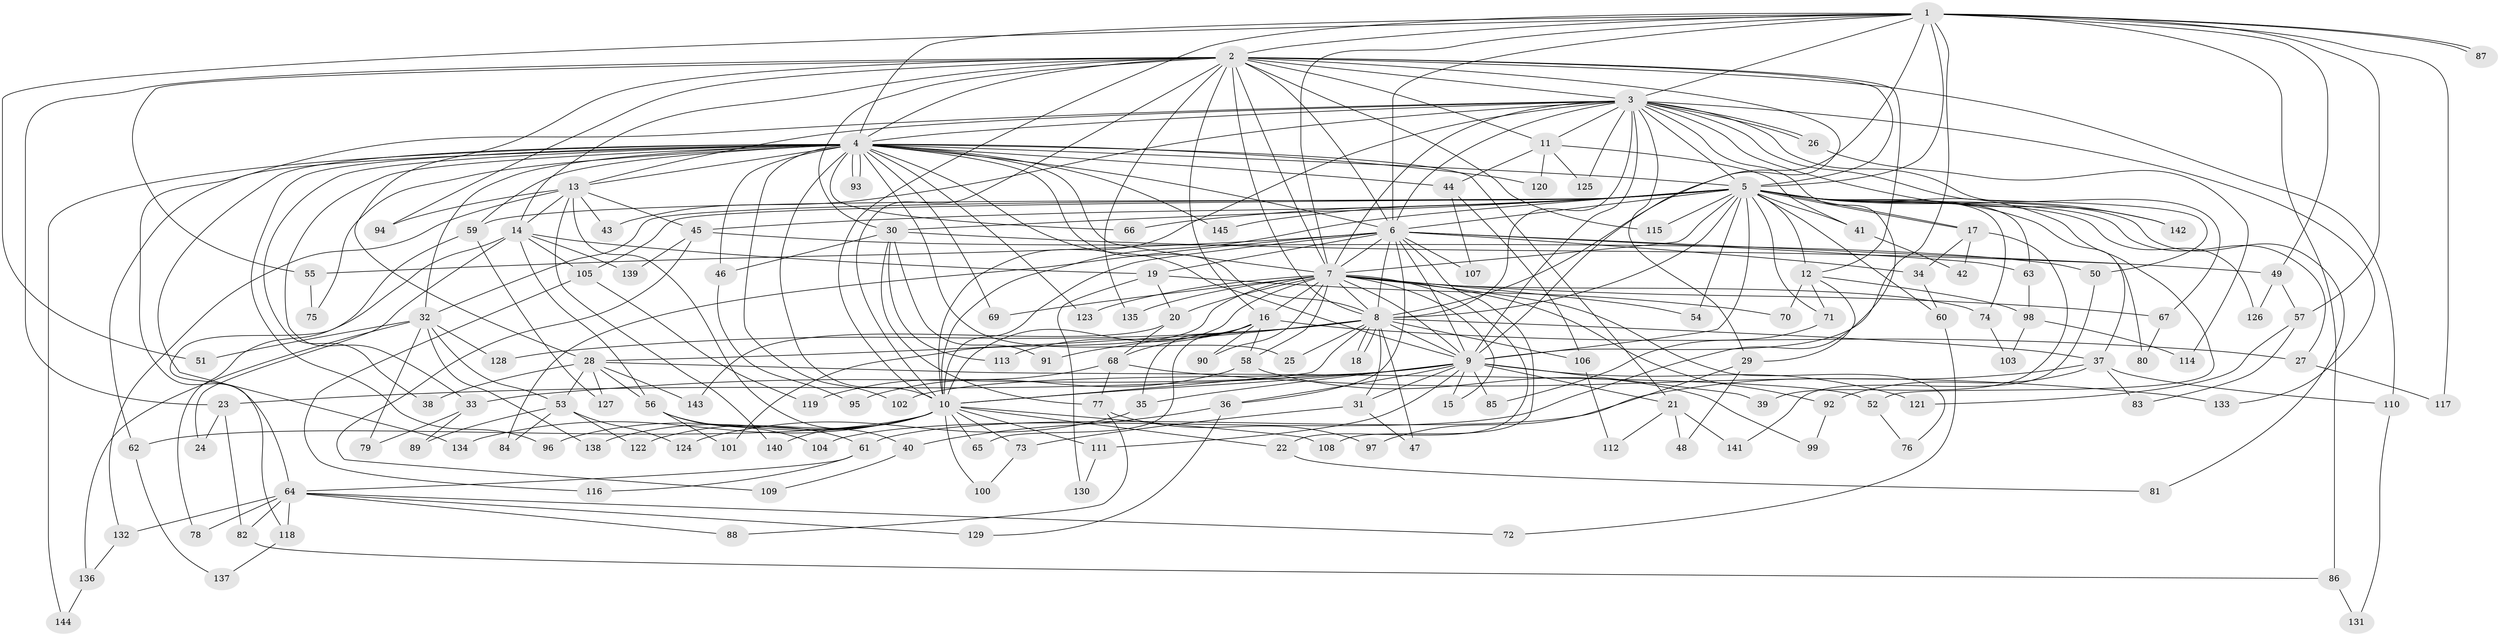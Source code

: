 // coarse degree distribution, {13: 0.009345794392523364, 30: 0.018691588785046728, 23: 0.009345794392523364, 29: 0.009345794392523364, 17: 0.009345794392523364, 21: 0.009345794392523364, 18: 0.009345794392523364, 20: 0.009345794392523364, 7: 0.018691588785046728, 6: 0.028037383177570093, 10: 0.018691588785046728, 8: 0.018691588785046728, 2: 0.4672897196261682, 9: 0.028037383177570093, 5: 0.06542056074766354, 4: 0.09345794392523364, 3: 0.17757009345794392}
// Generated by graph-tools (version 1.1) at 2025/41/03/06/25 10:41:37]
// undirected, 145 vertices, 315 edges
graph export_dot {
graph [start="1"]
  node [color=gray90,style=filled];
  1;
  2;
  3;
  4;
  5;
  6;
  7;
  8;
  9;
  10;
  11;
  12;
  13;
  14;
  15;
  16;
  17;
  18;
  19;
  20;
  21;
  22;
  23;
  24;
  25;
  26;
  27;
  28;
  29;
  30;
  31;
  32;
  33;
  34;
  35;
  36;
  37;
  38;
  39;
  40;
  41;
  42;
  43;
  44;
  45;
  46;
  47;
  48;
  49;
  50;
  51;
  52;
  53;
  54;
  55;
  56;
  57;
  58;
  59;
  60;
  61;
  62;
  63;
  64;
  65;
  66;
  67;
  68;
  69;
  70;
  71;
  72;
  73;
  74;
  75;
  76;
  77;
  78;
  79;
  80;
  81;
  82;
  83;
  84;
  85;
  86;
  87;
  88;
  89;
  90;
  91;
  92;
  93;
  94;
  95;
  96;
  97;
  98;
  99;
  100;
  101;
  102;
  103;
  104;
  105;
  106;
  107;
  108;
  109;
  110;
  111;
  112;
  113;
  114;
  115;
  116;
  117;
  118;
  119;
  120;
  121;
  122;
  123;
  124;
  125;
  126;
  127;
  128;
  129;
  130;
  131;
  132;
  133;
  134;
  135;
  136;
  137;
  138;
  139;
  140;
  141;
  142;
  143;
  144;
  145;
  1 -- 2;
  1 -- 3;
  1 -- 4;
  1 -- 5;
  1 -- 6;
  1 -- 7;
  1 -- 8;
  1 -- 9;
  1 -- 10;
  1 -- 49;
  1 -- 51;
  1 -- 57;
  1 -- 86;
  1 -- 87;
  1 -- 87;
  1 -- 117;
  2 -- 3;
  2 -- 4;
  2 -- 5;
  2 -- 6;
  2 -- 7;
  2 -- 8;
  2 -- 9;
  2 -- 10;
  2 -- 11;
  2 -- 12;
  2 -- 14;
  2 -- 16;
  2 -- 23;
  2 -- 28;
  2 -- 30;
  2 -- 55;
  2 -- 94;
  2 -- 110;
  2 -- 115;
  2 -- 135;
  3 -- 4;
  3 -- 5;
  3 -- 6;
  3 -- 7;
  3 -- 8;
  3 -- 9;
  3 -- 10;
  3 -- 11;
  3 -- 13;
  3 -- 26;
  3 -- 26;
  3 -- 29;
  3 -- 43;
  3 -- 50;
  3 -- 64;
  3 -- 67;
  3 -- 104;
  3 -- 125;
  3 -- 133;
  3 -- 142;
  4 -- 5;
  4 -- 6;
  4 -- 7;
  4 -- 8;
  4 -- 9;
  4 -- 10;
  4 -- 13;
  4 -- 21;
  4 -- 25;
  4 -- 32;
  4 -- 33;
  4 -- 38;
  4 -- 44;
  4 -- 46;
  4 -- 59;
  4 -- 62;
  4 -- 66;
  4 -- 69;
  4 -- 75;
  4 -- 93;
  4 -- 93;
  4 -- 96;
  4 -- 102;
  4 -- 120;
  4 -- 123;
  4 -- 134;
  4 -- 144;
  4 -- 145;
  5 -- 6;
  5 -- 7;
  5 -- 8;
  5 -- 9;
  5 -- 10;
  5 -- 12;
  5 -- 17;
  5 -- 17;
  5 -- 27;
  5 -- 30;
  5 -- 32;
  5 -- 37;
  5 -- 41;
  5 -- 45;
  5 -- 52;
  5 -- 54;
  5 -- 59;
  5 -- 60;
  5 -- 63;
  5 -- 66;
  5 -- 71;
  5 -- 74;
  5 -- 81;
  5 -- 105;
  5 -- 115;
  5 -- 126;
  5 -- 142;
  5 -- 145;
  6 -- 7;
  6 -- 8;
  6 -- 9;
  6 -- 10;
  6 -- 19;
  6 -- 34;
  6 -- 36;
  6 -- 55;
  6 -- 63;
  6 -- 80;
  6 -- 84;
  6 -- 107;
  6 -- 108;
  7 -- 8;
  7 -- 9;
  7 -- 10;
  7 -- 15;
  7 -- 16;
  7 -- 20;
  7 -- 22;
  7 -- 54;
  7 -- 58;
  7 -- 67;
  7 -- 69;
  7 -- 74;
  7 -- 76;
  7 -- 90;
  7 -- 92;
  7 -- 101;
  7 -- 123;
  7 -- 135;
  8 -- 9;
  8 -- 10;
  8 -- 18;
  8 -- 18;
  8 -- 25;
  8 -- 28;
  8 -- 31;
  8 -- 37;
  8 -- 47;
  8 -- 91;
  8 -- 106;
  8 -- 128;
  9 -- 10;
  9 -- 15;
  9 -- 21;
  9 -- 23;
  9 -- 31;
  9 -- 33;
  9 -- 35;
  9 -- 36;
  9 -- 39;
  9 -- 85;
  9 -- 102;
  9 -- 111;
  9 -- 121;
  10 -- 22;
  10 -- 62;
  10 -- 65;
  10 -- 73;
  10 -- 96;
  10 -- 100;
  10 -- 108;
  10 -- 111;
  10 -- 122;
  10 -- 134;
  10 -- 138;
  10 -- 140;
  11 -- 41;
  11 -- 44;
  11 -- 120;
  11 -- 125;
  12 -- 29;
  12 -- 70;
  12 -- 71;
  12 -- 98;
  13 -- 14;
  13 -- 40;
  13 -- 43;
  13 -- 45;
  13 -- 94;
  13 -- 132;
  13 -- 140;
  14 -- 19;
  14 -- 24;
  14 -- 56;
  14 -- 78;
  14 -- 105;
  14 -- 139;
  16 -- 27;
  16 -- 35;
  16 -- 58;
  16 -- 65;
  16 -- 68;
  16 -- 90;
  16 -- 113;
  17 -- 34;
  17 -- 39;
  17 -- 42;
  19 -- 20;
  19 -- 70;
  19 -- 130;
  20 -- 68;
  20 -- 143;
  21 -- 48;
  21 -- 112;
  21 -- 141;
  22 -- 81;
  23 -- 24;
  23 -- 82;
  26 -- 114;
  27 -- 117;
  28 -- 38;
  28 -- 52;
  28 -- 53;
  28 -- 56;
  28 -- 127;
  28 -- 143;
  29 -- 48;
  29 -- 97;
  30 -- 46;
  30 -- 49;
  30 -- 77;
  30 -- 91;
  30 -- 113;
  31 -- 47;
  31 -- 73;
  32 -- 51;
  32 -- 53;
  32 -- 79;
  32 -- 128;
  32 -- 136;
  32 -- 138;
  33 -- 79;
  33 -- 89;
  34 -- 60;
  35 -- 124;
  36 -- 40;
  36 -- 129;
  37 -- 61;
  37 -- 83;
  37 -- 92;
  37 -- 110;
  40 -- 109;
  41 -- 42;
  44 -- 106;
  44 -- 107;
  45 -- 50;
  45 -- 109;
  45 -- 139;
  46 -- 95;
  49 -- 57;
  49 -- 126;
  50 -- 141;
  52 -- 76;
  53 -- 84;
  53 -- 89;
  53 -- 122;
  53 -- 124;
  55 -- 75;
  56 -- 61;
  56 -- 101;
  56 -- 104;
  57 -- 83;
  57 -- 121;
  58 -- 95;
  58 -- 99;
  59 -- 118;
  59 -- 127;
  60 -- 72;
  61 -- 64;
  61 -- 116;
  62 -- 137;
  63 -- 98;
  64 -- 72;
  64 -- 78;
  64 -- 82;
  64 -- 88;
  64 -- 118;
  64 -- 129;
  64 -- 132;
  67 -- 80;
  68 -- 77;
  68 -- 119;
  68 -- 133;
  71 -- 85;
  73 -- 100;
  74 -- 103;
  77 -- 88;
  77 -- 97;
  82 -- 86;
  86 -- 131;
  92 -- 99;
  98 -- 103;
  98 -- 114;
  105 -- 116;
  105 -- 119;
  106 -- 112;
  110 -- 131;
  111 -- 130;
  118 -- 137;
  132 -- 136;
  136 -- 144;
}
